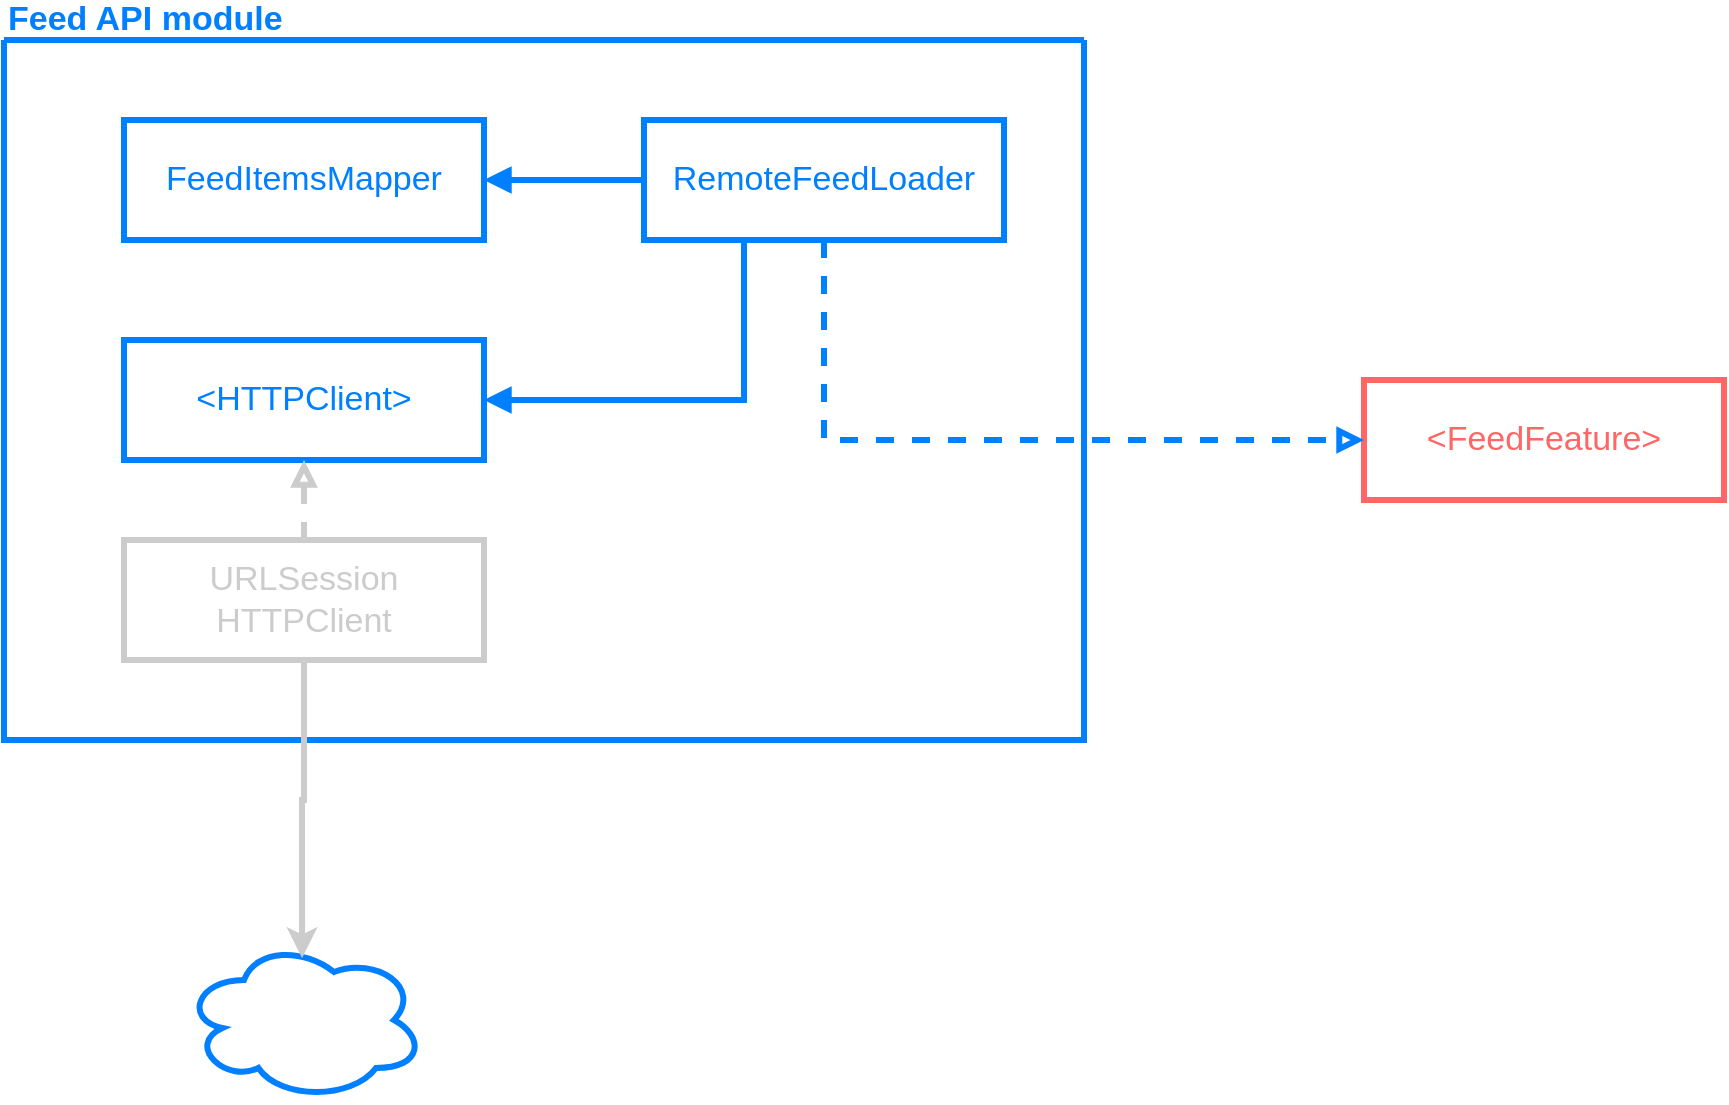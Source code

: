 <mxfile version="20.3.0" type="device"><diagram id="r4TqIMxWRghOhscV7kiH" name="Page-1"><mxGraphModel dx="1106" dy="997" grid="1" gridSize="10" guides="1" tooltips="1" connect="1" arrows="1" fold="1" page="1" pageScale="1" pageWidth="2336" pageHeight="1654" math="0" shadow="0"><root><mxCell id="0"/><mxCell id="1" parent="0"/><mxCell id="avo8LolaMK0z2Q3GmCZQ-4" value="Feed API module" style="swimlane;startSize=0;strokeColor=#007FFF;strokeWidth=3;fontSize=17;fontColor=#007FFF;verticalAlign=bottom;align=left;" vertex="1" parent="1"><mxGeometry x="60" y="460" width="540" height="350" as="geometry"><mxRectangle x="130" y="420" width="50" height="40" as="alternateBounds"/></mxGeometry></mxCell><mxCell id="avo8LolaMK0z2Q3GmCZQ-6" style="edgeStyle=orthogonalEdgeStyle;rounded=0;orthogonalLoop=1;jettySize=auto;html=1;entryX=1;entryY=0.5;entryDx=0;entryDy=0;strokeColor=#007FFF;strokeWidth=3;fontSize=17;fontColor=#007FFF;endArrow=block;endFill=1;" edge="1" parent="avo8LolaMK0z2Q3GmCZQ-4" source="avo8LolaMK0z2Q3GmCZQ-1" target="avo8LolaMK0z2Q3GmCZQ-3"><mxGeometry relative="1" as="geometry"><Array as="points"><mxPoint x="370" y="180"/></Array></mxGeometry></mxCell><mxCell id="avo8LolaMK0z2Q3GmCZQ-1" value="&lt;font style=&quot;font-size: 17px;&quot; color=&quot;#007fff&quot;&gt;RemoteFeedLoader&lt;/font&gt;" style="rounded=0;whiteSpace=wrap;html=1;strokeWidth=3;strokeColor=#007FFF;" vertex="1" parent="avo8LolaMK0z2Q3GmCZQ-4"><mxGeometry x="320" y="40" width="180" height="60" as="geometry"/></mxCell><mxCell id="avo8LolaMK0z2Q3GmCZQ-2" value="&lt;font style=&quot;font-size: 17px;&quot; color=&quot;#007fff&quot;&gt;FeedItemsMapper&lt;/font&gt;" style="rounded=0;whiteSpace=wrap;html=1;strokeWidth=3;strokeColor=#007FFF;" vertex="1" parent="avo8LolaMK0z2Q3GmCZQ-4"><mxGeometry x="60" y="40" width="180" height="60" as="geometry"/></mxCell><mxCell id="avo8LolaMK0z2Q3GmCZQ-3" value="&lt;font style=&quot;font-size: 17px;&quot; color=&quot;#007fff&quot;&gt;&amp;lt;HTTPClient&amp;gt;&lt;/font&gt;" style="rounded=0;whiteSpace=wrap;html=1;strokeWidth=3;strokeColor=#007FFF;" vertex="1" parent="avo8LolaMK0z2Q3GmCZQ-4"><mxGeometry x="60" y="150" width="180" height="60" as="geometry"/></mxCell><mxCell id="avo8LolaMK0z2Q3GmCZQ-18" style="edgeStyle=orthogonalEdgeStyle;rounded=0;orthogonalLoop=1;jettySize=auto;html=1;entryX=0.5;entryY=1;entryDx=0;entryDy=0;strokeColor=#CCCCCC;strokeWidth=3;fontSize=17;fontColor=#CCCCCC;endArrow=block;endFill=0;dashed=1;" edge="1" parent="avo8LolaMK0z2Q3GmCZQ-4" source="avo8LolaMK0z2Q3GmCZQ-15" target="avo8LolaMK0z2Q3GmCZQ-3"><mxGeometry relative="1" as="geometry"/></mxCell><mxCell id="avo8LolaMK0z2Q3GmCZQ-15" value="&lt;font style=&quot;font-size: 17px;&quot;&gt;URLSession&lt;br&gt;HTTPClient&lt;/font&gt;" style="rounded=0;whiteSpace=wrap;html=1;strokeWidth=3;strokeColor=#CCCCCC;fontColor=#CCCCCC;" vertex="1" parent="avo8LolaMK0z2Q3GmCZQ-4"><mxGeometry x="60" y="250" width="180" height="60" as="geometry"/></mxCell><mxCell id="avo8LolaMK0z2Q3GmCZQ-5" value="" style="endArrow=block;html=1;rounded=0;fontSize=17;fontColor=#007FFF;entryX=1;entryY=0.5;entryDx=0;entryDy=0;strokeWidth=3;strokeColor=#007FFF;endFill=1;" edge="1" parent="1" target="avo8LolaMK0z2Q3GmCZQ-2"><mxGeometry width="50" height="50" relative="1" as="geometry"><mxPoint x="380" y="530" as="sourcePoint"/><mxPoint x="570" y="480" as="targetPoint"/></mxGeometry></mxCell><mxCell id="avo8LolaMK0z2Q3GmCZQ-7" value="" style="ellipse;shape=cloud;whiteSpace=wrap;html=1;strokeColor=#007FFF;strokeWidth=3;fontSize=17;fontColor=#007FFF;" vertex="1" parent="1"><mxGeometry x="150" y="910" width="120" height="80" as="geometry"/></mxCell><mxCell id="avo8LolaMK0z2Q3GmCZQ-13" value="&lt;span style=&quot;font-size: 17px;&quot;&gt;&amp;lt;FeedFeature&amp;gt;&lt;/span&gt;" style="rounded=0;whiteSpace=wrap;html=1;strokeWidth=3;strokeColor=#FF6666;fontColor=#FF6666;" vertex="1" parent="1"><mxGeometry x="740" y="630" width="180" height="60" as="geometry"/></mxCell><mxCell id="avo8LolaMK0z2Q3GmCZQ-14" style="edgeStyle=orthogonalEdgeStyle;rounded=0;orthogonalLoop=1;jettySize=auto;html=1;entryX=0;entryY=0.5;entryDx=0;entryDy=0;strokeColor=#007FFF;strokeWidth=3;fontSize=17;fontColor=#FF6666;endArrow=block;endFill=0;dashed=1;" edge="1" parent="1" source="avo8LolaMK0z2Q3GmCZQ-1" target="avo8LolaMK0z2Q3GmCZQ-13"><mxGeometry relative="1" as="geometry"><Array as="points"><mxPoint x="470" y="660"/></Array></mxGeometry></mxCell><mxCell id="avo8LolaMK0z2Q3GmCZQ-17" style="edgeStyle=orthogonalEdgeStyle;rounded=0;orthogonalLoop=1;jettySize=auto;html=1;entryX=0.492;entryY=0.113;entryDx=0;entryDy=0;entryPerimeter=0;strokeColor=#CCCCCC;strokeWidth=3;fontSize=17;fontColor=#CCCCCC;endArrow=classic;endFill=1;" edge="1" parent="1" source="avo8LolaMK0z2Q3GmCZQ-15" target="avo8LolaMK0z2Q3GmCZQ-7"><mxGeometry relative="1" as="geometry"/></mxCell></root></mxGraphModel></diagram></mxfile>
